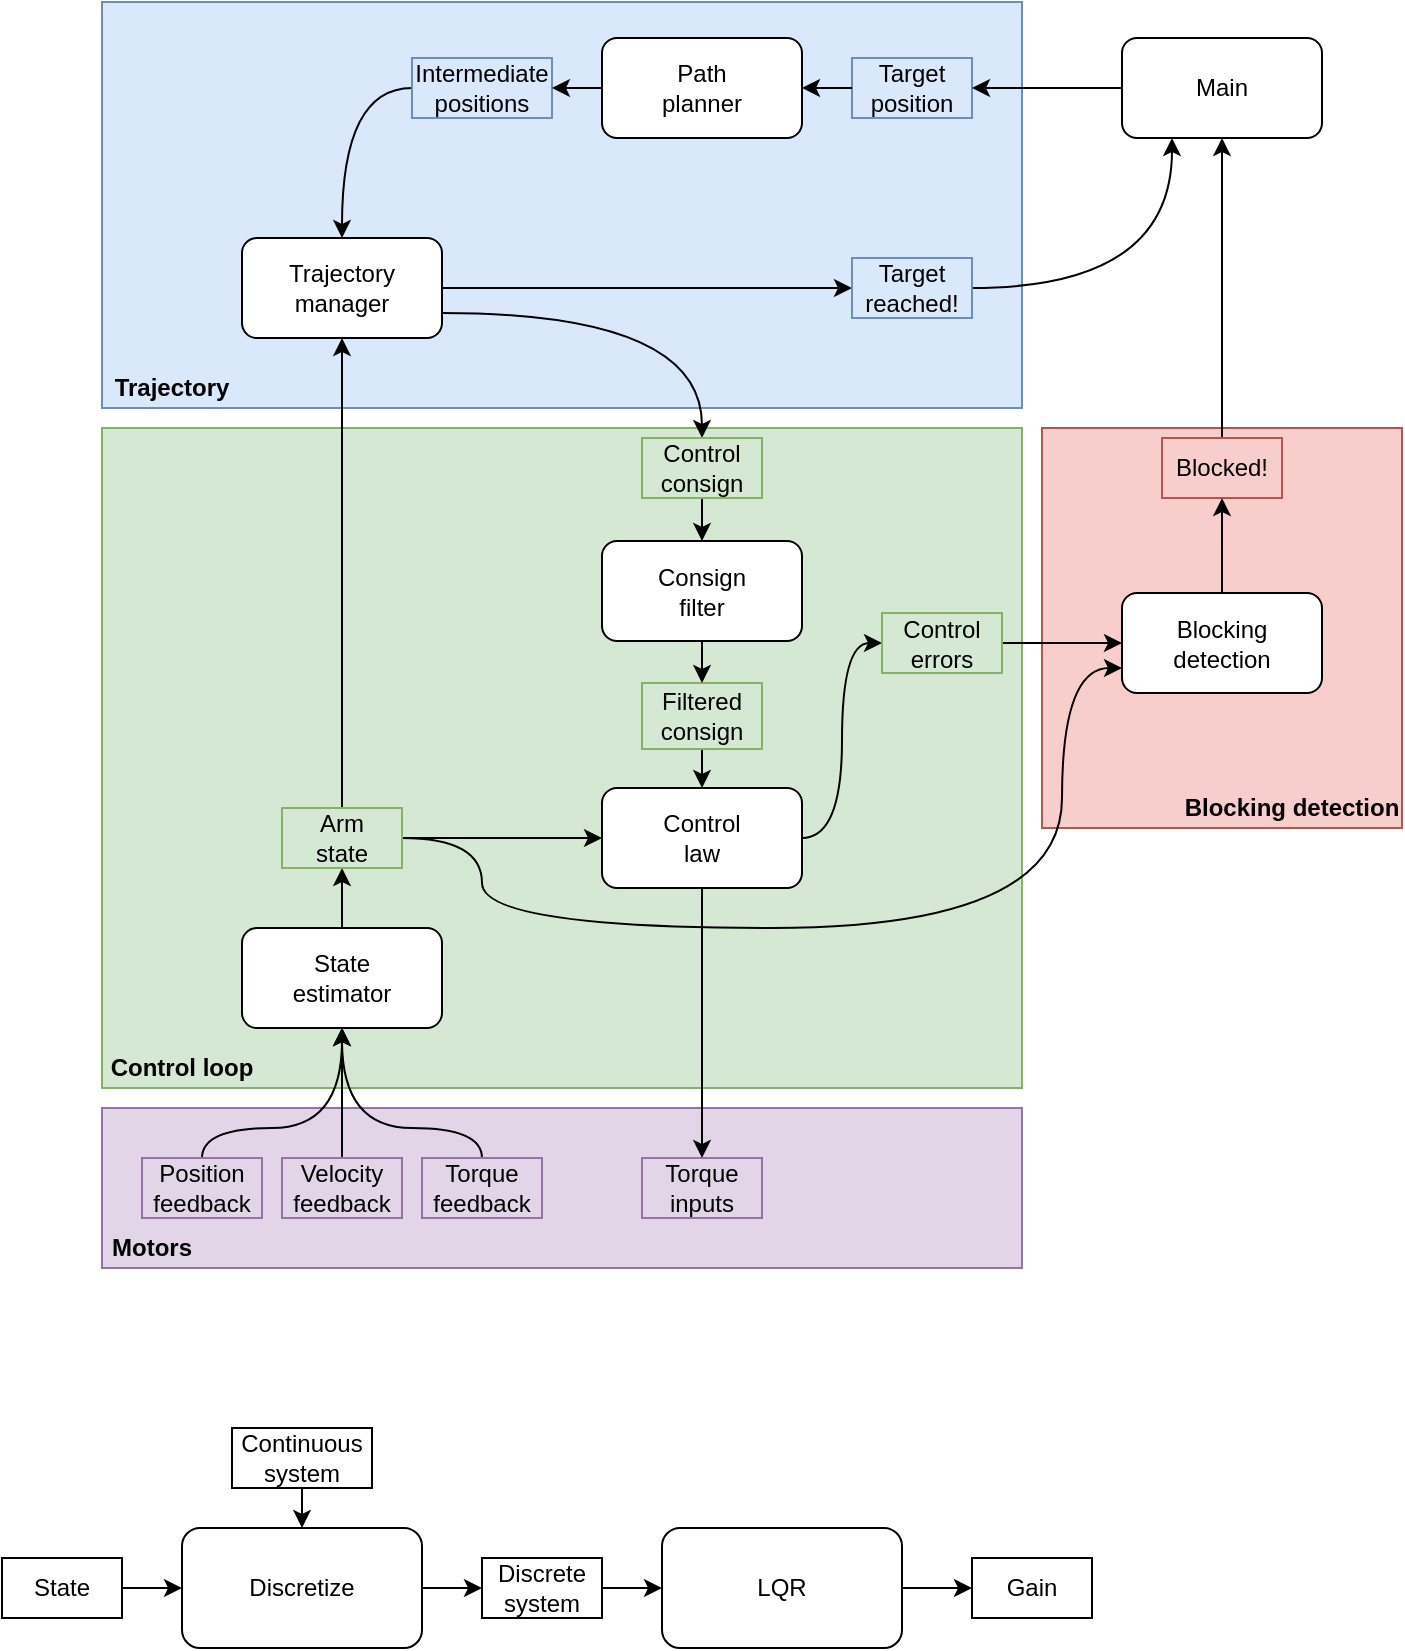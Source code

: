 <mxfile version="10.5.0" type="device"><diagram id="zEwRMh1MylQFH73rybXe" name="Page-1"><mxGraphModel dx="1158" dy="638" grid="1" gridSize="10" guides="1" tooltips="1" connect="1" arrows="1" fold="1" page="1" pageScale="1" pageWidth="850" pageHeight="1100" math="0" shadow="0"><root><mxCell id="0"/><mxCell id="1" parent="0"/><mxCell id="Pegd2KlObLNwAgkAxJRZ-60" value="" style="rounded=0;whiteSpace=wrap;html=1;fillColor=#f8cecc;strokeColor=#b85450;" vertex="1" parent="1"><mxGeometry x="570" y="270" width="180" height="200" as="geometry"/></mxCell><mxCell id="Pegd2KlObLNwAgkAxJRZ-59" value="" style="rounded=0;whiteSpace=wrap;html=1;fillColor=#dae8fc;strokeColor=#6c8ebf;" vertex="1" parent="1"><mxGeometry x="100" y="57" width="460" height="203" as="geometry"/></mxCell><mxCell id="Pegd2KlObLNwAgkAxJRZ-54" value="&lt;div&gt;&lt;br&gt;&lt;/div&gt;&lt;div&gt;&lt;br&gt;&lt;/div&gt;&lt;div&gt;&lt;br&gt;&lt;/div&gt;&lt;div&gt;&lt;br&gt;&lt;/div&gt;&lt;div&gt;&lt;b&gt;&lt;br&gt;&lt;/b&gt;&lt;/div&gt;&lt;div&gt;&lt;b&gt;&lt;br&gt;&lt;/b&gt;&lt;/div&gt;&lt;div&gt;&lt;b&gt;&lt;br&gt;&lt;/b&gt;&lt;/div&gt;&lt;div&gt;&lt;b&gt;&lt;br&gt;&lt;/b&gt;&lt;/div&gt;&lt;div&gt;&lt;b&gt;&lt;br&gt;&lt;/b&gt;&lt;/div&gt;&lt;div&gt;&lt;b&gt;&lt;br&gt;&lt;/b&gt;&lt;/div&gt;&lt;div&gt;&lt;b&gt;&lt;br&gt;&lt;/b&gt;&lt;/div&gt;&lt;div&gt;&lt;b&gt;&lt;br&gt;&lt;/b&gt;&lt;/div&gt;&lt;div&gt;&lt;b&gt;&lt;br&gt;&lt;/b&gt;&lt;/div&gt;&lt;div&gt;&lt;b&gt;&lt;br&gt;&lt;/b&gt;&lt;/div&gt;&lt;div&gt;&lt;b&gt;&lt;br&gt;&lt;/b&gt;&lt;/div&gt;&lt;div&gt;&lt;b&gt;&lt;br&gt;&lt;/b&gt;&lt;/div&gt;&lt;div&gt;&lt;b&gt;&lt;br&gt;&lt;/b&gt;&lt;/div&gt;&lt;div&gt;&lt;b&gt;&lt;br&gt;&lt;/b&gt;&lt;/div&gt;&lt;div&gt;&lt;b&gt;&lt;br&gt;&lt;/b&gt;&lt;/div&gt;&lt;div&gt;&lt;b&gt;&lt;br&gt;&lt;/b&gt;&lt;/div&gt;&lt;div&gt;&lt;b&gt;&lt;br&gt;&lt;/b&gt;&lt;/div&gt;&lt;div&gt;&lt;b&gt;&lt;br&gt;&lt;/b&gt;&lt;/div&gt;&lt;div&gt;&lt;b&gt;&amp;nbsp;&amp;nbsp;&amp;nbsp;&amp;nbsp;&amp;nbsp;&amp;nbsp;&amp;nbsp;&amp;nbsp;&amp;nbsp;&amp;nbsp;&amp;nbsp;&amp;nbsp;&amp;nbsp;&amp;nbsp;&amp;nbsp;&amp;nbsp;&amp;nbsp;&amp;nbsp;&amp;nbsp;&amp;nbsp;&amp;nbsp;&amp;nbsp;&amp;nbsp;&amp;nbsp;&amp;nbsp;&amp;nbsp;&amp;nbsp;&amp;nbsp;&amp;nbsp;&amp;nbsp;&amp;nbsp;&amp;nbsp;&amp;nbsp;&amp;nbsp;&amp;nbsp;&amp;nbsp;&amp;nbsp;&amp;nbsp;&amp;nbsp;&amp;nbsp;&amp;nbsp;&amp;nbsp;&amp;nbsp;&amp;nbsp;&amp;nbsp;&amp;nbsp;&amp;nbsp;&amp;nbsp;&amp;nbsp;&amp;nbsp;&amp;nbsp;&amp;nbsp;&amp;nbsp;&amp;nbsp;&amp;nbsp;&amp;nbsp;&amp;nbsp;&amp;nbsp;&amp;nbsp;&amp;nbsp;&amp;nbsp;&amp;nbsp;&amp;nbsp;&amp;nbsp;&amp;nbsp;&amp;nbsp;&amp;nbsp;&amp;nbsp;&amp;nbsp;&amp;nbsp;&amp;nbsp;&amp;nbsp;&amp;nbsp;&amp;nbsp;&amp;nbsp;&amp;nbsp;&amp;nbsp;&amp;nbsp;&amp;nbsp;&amp;nbsp;&amp;nbsp;&amp;nbsp;&amp;nbsp;&amp;nbsp;&amp;nbsp;&amp;nbsp;&amp;nbsp;&amp;nbsp;&amp;nbsp;&amp;nbsp;&amp;nbsp;&amp;nbsp;&amp;nbsp;&amp;nbsp;&amp;nbsp; &lt;br&gt;&lt;/b&gt;&lt;/div&gt;" style="rounded=0;whiteSpace=wrap;html=1;fillColor=#d5e8d4;strokeColor=#82b366;" vertex="1" parent="1"><mxGeometry x="100" y="270" width="460" height="330" as="geometry"/></mxCell><mxCell id="Pegd2KlObLNwAgkAxJRZ-53" value="&lt;br&gt;&lt;br&gt;&lt;br&gt;&lt;br&gt;" style="rounded=0;whiteSpace=wrap;html=1;fillColor=#e1d5e7;strokeColor=#9673a6;" vertex="1" parent="1"><mxGeometry x="100" y="610" width="460" height="80" as="geometry"/></mxCell><mxCell id="Pegd2KlObLNwAgkAxJRZ-11" style="edgeStyle=orthogonalEdgeStyle;curved=1;rounded=0;orthogonalLoop=1;jettySize=auto;html=1;exitX=0.5;exitY=0;exitDx=0;exitDy=0;entryX=0.5;entryY=1;entryDx=0;entryDy=0;" edge="1" parent="1" source="Pegd2KlObLNwAgkAxJRZ-1" target="Pegd2KlObLNwAgkAxJRZ-36"><mxGeometry relative="1" as="geometry"><mxPoint x="355.138" y="540.276" as="targetPoint"/><Array as="points"><mxPoint x="150" y="620"/><mxPoint x="220" y="620"/></Array></mxGeometry></mxCell><mxCell id="Pegd2KlObLNwAgkAxJRZ-1" value="Position feedback" style="rounded=0;whiteSpace=wrap;html=1;fillColor=#e1d5e7;strokeColor=#9673a6;" vertex="1" parent="1"><mxGeometry x="120" y="635" width="60" height="30" as="geometry"/></mxCell><mxCell id="Pegd2KlObLNwAgkAxJRZ-10" style="edgeStyle=orthogonalEdgeStyle;curved=1;rounded=0;orthogonalLoop=1;jettySize=auto;html=1;exitX=0.5;exitY=0;exitDx=0;exitDy=0;entryX=0.5;entryY=1;entryDx=0;entryDy=0;" edge="1" parent="1" source="Pegd2KlObLNwAgkAxJRZ-2" target="Pegd2KlObLNwAgkAxJRZ-36"><mxGeometry relative="1" as="geometry"><mxPoint x="355.138" y="540.276" as="targetPoint"/><Array as="points"><mxPoint x="220" y="610"/><mxPoint x="220" y="610"/></Array></mxGeometry></mxCell><mxCell id="Pegd2KlObLNwAgkAxJRZ-2" value="Velocity feedback" style="rounded=0;whiteSpace=wrap;html=1;fillColor=#e1d5e7;strokeColor=#9673a6;" vertex="1" parent="1"><mxGeometry x="190" y="635" width="60" height="30" as="geometry"/></mxCell><mxCell id="Pegd2KlObLNwAgkAxJRZ-8" style="edgeStyle=orthogonalEdgeStyle;curved=1;rounded=0;orthogonalLoop=1;jettySize=auto;html=1;exitX=0.5;exitY=0;exitDx=0;exitDy=0;" edge="1" parent="1" source="Pegd2KlObLNwAgkAxJRZ-3" target="Pegd2KlObLNwAgkAxJRZ-36"><mxGeometry relative="1" as="geometry"><mxPoint x="355.138" y="540.276" as="targetPoint"/><Array as="points"><mxPoint x="290" y="620"/><mxPoint x="220" y="620"/></Array></mxGeometry></mxCell><mxCell id="Pegd2KlObLNwAgkAxJRZ-3" value="Torque feedback" style="rounded=0;whiteSpace=wrap;html=1;fillColor=#e1d5e7;strokeColor=#9673a6;" vertex="1" parent="1"><mxGeometry x="260" y="635" width="60" height="30" as="geometry"/></mxCell><mxCell id="Pegd2KlObLNwAgkAxJRZ-5" value="Torque&lt;br&gt;inputs" style="rounded=0;whiteSpace=wrap;html=1;fillColor=#e1d5e7;strokeColor=#9673a6;" vertex="1" parent="1"><mxGeometry x="370" y="635" width="60" height="30" as="geometry"/></mxCell><mxCell id="Pegd2KlObLNwAgkAxJRZ-80" style="edgeStyle=orthogonalEdgeStyle;curved=1;rounded=0;orthogonalLoop=1;jettySize=auto;html=1;exitX=0.5;exitY=1;exitDx=0;exitDy=0;" edge="1" parent="1" source="Pegd2KlObLNwAgkAxJRZ-13" target="Pegd2KlObLNwAgkAxJRZ-5"><mxGeometry relative="1" as="geometry"/></mxCell><mxCell id="Pegd2KlObLNwAgkAxJRZ-92" style="edgeStyle=orthogonalEdgeStyle;curved=1;rounded=0;orthogonalLoop=1;jettySize=auto;html=1;exitX=1;exitY=0.5;exitDx=0;exitDy=0;entryX=0;entryY=0.5;entryDx=0;entryDy=0;" edge="1" parent="1" source="Pegd2KlObLNwAgkAxJRZ-13" target="Pegd2KlObLNwAgkAxJRZ-17"><mxGeometry relative="1" as="geometry"/></mxCell><mxCell id="Pegd2KlObLNwAgkAxJRZ-13" value="Control&lt;br&gt;law" style="rounded=1;whiteSpace=wrap;html=1;" vertex="1" parent="1"><mxGeometry x="350" y="450" width="100" height="50" as="geometry"/></mxCell><mxCell id="Pegd2KlObLNwAgkAxJRZ-31" style="edgeStyle=orthogonalEdgeStyle;curved=1;rounded=0;orthogonalLoop=1;jettySize=auto;html=1;exitX=1;exitY=0.5;exitDx=0;exitDy=0;entryX=0.25;entryY=1;entryDx=0;entryDy=0;" edge="1" parent="1" source="Pegd2KlObLNwAgkAxJRZ-32" target="Pegd2KlObLNwAgkAxJRZ-21"><mxGeometry relative="1" as="geometry"/></mxCell><mxCell id="Pegd2KlObLNwAgkAxJRZ-34" style="edgeStyle=orthogonalEdgeStyle;curved=1;rounded=0;orthogonalLoop=1;jettySize=auto;html=1;exitX=1;exitY=0.5;exitDx=0;exitDy=0;entryX=0;entryY=0.5;entryDx=0;entryDy=0;" edge="1" parent="1" source="Pegd2KlObLNwAgkAxJRZ-14" target="Pegd2KlObLNwAgkAxJRZ-32"><mxGeometry relative="1" as="geometry"/></mxCell><mxCell id="Pegd2KlObLNwAgkAxJRZ-78" style="edgeStyle=orthogonalEdgeStyle;curved=1;rounded=0;orthogonalLoop=1;jettySize=auto;html=1;exitX=1;exitY=0.75;exitDx=0;exitDy=0;entryX=0.5;entryY=0;entryDx=0;entryDy=0;" edge="1" parent="1" source="Pegd2KlObLNwAgkAxJRZ-14" target="Pegd2KlObLNwAgkAxJRZ-35"><mxGeometry relative="1" as="geometry"/></mxCell><mxCell id="Pegd2KlObLNwAgkAxJRZ-14" value="Trajectory&lt;br&gt;manager" style="rounded=1;whiteSpace=wrap;html=1;" vertex="1" parent="1"><mxGeometry x="170" y="175" width="100" height="50" as="geometry"/></mxCell><mxCell id="Pegd2KlObLNwAgkAxJRZ-23" style="edgeStyle=orthogonalEdgeStyle;curved=1;rounded=0;orthogonalLoop=1;jettySize=auto;html=1;exitX=0.5;exitY=0;exitDx=0;exitDy=0;entryX=0.5;entryY=1;entryDx=0;entryDy=0;" edge="1" parent="1" source="Pegd2KlObLNwAgkAxJRZ-24" target="Pegd2KlObLNwAgkAxJRZ-21"><mxGeometry relative="1" as="geometry"/></mxCell><mxCell id="Pegd2KlObLNwAgkAxJRZ-15" value="Blocking&lt;br&gt;detection" style="rounded=1;whiteSpace=wrap;html=1;" vertex="1" parent="1"><mxGeometry x="610" y="352.5" width="100" height="50" as="geometry"/></mxCell><mxCell id="Pegd2KlObLNwAgkAxJRZ-49" style="edgeStyle=orthogonalEdgeStyle;curved=1;rounded=0;orthogonalLoop=1;jettySize=auto;html=1;" edge="1" parent="1" source="Pegd2KlObLNwAgkAxJRZ-17" target="Pegd2KlObLNwAgkAxJRZ-15"><mxGeometry relative="1" as="geometry"/></mxCell><mxCell id="Pegd2KlObLNwAgkAxJRZ-17" value="Control&lt;br&gt;errors" style="rounded=0;whiteSpace=wrap;html=1;fillColor=#d5e8d4;strokeColor=#82b366;" vertex="1" parent="1"><mxGeometry x="490" y="362.5" width="60" height="30" as="geometry"/></mxCell><mxCell id="Pegd2KlObLNwAgkAxJRZ-22" style="edgeStyle=orthogonalEdgeStyle;curved=1;rounded=0;orthogonalLoop=1;jettySize=auto;html=1;exitX=0;exitY=0.5;exitDx=0;exitDy=0;entryX=0.5;entryY=0;entryDx=0;entryDy=0;" edge="1" parent="1" source="Pegd2KlObLNwAgkAxJRZ-57" target="Pegd2KlObLNwAgkAxJRZ-14"><mxGeometry relative="1" as="geometry"><Array as="points"><mxPoint x="220" y="100"/></Array></mxGeometry></mxCell><mxCell id="Pegd2KlObLNwAgkAxJRZ-21" value="Main" style="rounded=1;whiteSpace=wrap;html=1;" vertex="1" parent="1"><mxGeometry x="610" y="75" width="100" height="50" as="geometry"/></mxCell><mxCell id="Pegd2KlObLNwAgkAxJRZ-24" value="Blocked!" style="rounded=0;whiteSpace=wrap;html=1;fillColor=#f8cecc;strokeColor=#b85450;" vertex="1" parent="1"><mxGeometry x="630" y="275" width="60" height="30" as="geometry"/></mxCell><mxCell id="Pegd2KlObLNwAgkAxJRZ-25" style="edgeStyle=orthogonalEdgeStyle;curved=1;rounded=0;orthogonalLoop=1;jettySize=auto;html=1;exitX=0.5;exitY=0;exitDx=0;exitDy=0;entryX=0.5;entryY=1;entryDx=0;entryDy=0;" edge="1" parent="1" source="Pegd2KlObLNwAgkAxJRZ-15" target="Pegd2KlObLNwAgkAxJRZ-24"><mxGeometry relative="1" as="geometry"><mxPoint x="640.31" y="347.172" as="sourcePoint"/><mxPoint x="649.966" y="129.931" as="targetPoint"/></mxGeometry></mxCell><mxCell id="Pegd2KlObLNwAgkAxJRZ-26" value="Target&lt;br&gt;position" style="rounded=0;whiteSpace=wrap;html=1;fillColor=#dae8fc;strokeColor=#6c8ebf;" vertex="1" parent="1"><mxGeometry x="475" y="85" width="60" height="30" as="geometry"/></mxCell><mxCell id="Pegd2KlObLNwAgkAxJRZ-27" style="edgeStyle=orthogonalEdgeStyle;curved=1;rounded=0;orthogonalLoop=1;jettySize=auto;html=1;exitX=0;exitY=0.5;exitDx=0;exitDy=0;" edge="1" parent="1" source="Pegd2KlObLNwAgkAxJRZ-21" target="Pegd2KlObLNwAgkAxJRZ-26"><mxGeometry relative="1" as="geometry"><mxPoint x="589.966" y="100.276" as="sourcePoint"/><mxPoint x="369.966" y="217.5" as="targetPoint"/></mxGeometry></mxCell><mxCell id="Pegd2KlObLNwAgkAxJRZ-32" value="Target&lt;br&gt;reached!" style="rounded=0;whiteSpace=wrap;html=1;fillColor=#dae8fc;strokeColor=#6c8ebf;" vertex="1" parent="1"><mxGeometry x="475" y="185" width="60" height="30" as="geometry"/></mxCell><mxCell id="Pegd2KlObLNwAgkAxJRZ-84" style="edgeStyle=orthogonalEdgeStyle;curved=1;rounded=0;orthogonalLoop=1;jettySize=auto;html=1;exitX=0.5;exitY=1;exitDx=0;exitDy=0;entryX=0.5;entryY=0;entryDx=0;entryDy=0;" edge="1" parent="1" source="Pegd2KlObLNwAgkAxJRZ-35" target="Pegd2KlObLNwAgkAxJRZ-83"><mxGeometry relative="1" as="geometry"/></mxCell><mxCell id="Pegd2KlObLNwAgkAxJRZ-35" value="Control&lt;br&gt;consign" style="rounded=0;whiteSpace=wrap;html=1;fillColor=#d5e8d4;strokeColor=#82b366;" vertex="1" parent="1"><mxGeometry x="370" y="275" width="60" height="30" as="geometry"/></mxCell><mxCell id="Pegd2KlObLNwAgkAxJRZ-61" style="edgeStyle=orthogonalEdgeStyle;curved=1;rounded=0;orthogonalLoop=1;jettySize=auto;html=1;exitX=0.5;exitY=0;exitDx=0;exitDy=0;" edge="1" parent="1" source="Pegd2KlObLNwAgkAxJRZ-36" target="Pegd2KlObLNwAgkAxJRZ-44"><mxGeometry relative="1" as="geometry"/></mxCell><mxCell id="Pegd2KlObLNwAgkAxJRZ-36" value="State&lt;br&gt;estimator" style="rounded=1;whiteSpace=wrap;html=1;" vertex="1" parent="1"><mxGeometry x="170" y="520" width="100" height="50" as="geometry"/></mxCell><mxCell id="Pegd2KlObLNwAgkAxJRZ-52" style="edgeStyle=orthogonalEdgeStyle;curved=1;rounded=0;orthogonalLoop=1;jettySize=auto;html=1;exitX=0.5;exitY=0;exitDx=0;exitDy=0;entryX=0.5;entryY=1;entryDx=0;entryDy=0;" edge="1" parent="1" source="Pegd2KlObLNwAgkAxJRZ-44" target="Pegd2KlObLNwAgkAxJRZ-14"><mxGeometry relative="1" as="geometry"/></mxCell><mxCell id="Pegd2KlObLNwAgkAxJRZ-93" style="edgeStyle=orthogonalEdgeStyle;curved=1;rounded=0;orthogonalLoop=1;jettySize=auto;html=1;exitX=1;exitY=0.5;exitDx=0;exitDy=0;entryX=0;entryY=0.5;entryDx=0;entryDy=0;" edge="1" parent="1" source="Pegd2KlObLNwAgkAxJRZ-44" target="Pegd2KlObLNwAgkAxJRZ-13"><mxGeometry relative="1" as="geometry"/></mxCell><mxCell id="Pegd2KlObLNwAgkAxJRZ-95" style="edgeStyle=orthogonalEdgeStyle;curved=1;rounded=0;orthogonalLoop=1;jettySize=auto;html=1;exitX=1;exitY=0.5;exitDx=0;exitDy=0;entryX=0;entryY=0.75;entryDx=0;entryDy=0;" edge="1" parent="1" source="Pegd2KlObLNwAgkAxJRZ-44" target="Pegd2KlObLNwAgkAxJRZ-15"><mxGeometry relative="1" as="geometry"><Array as="points"><mxPoint x="290" y="475"/><mxPoint x="290" y="520"/><mxPoint x="580" y="520"/><mxPoint x="580" y="390"/></Array></mxGeometry></mxCell><mxCell id="Pegd2KlObLNwAgkAxJRZ-44" value="Arm&lt;br&gt;state" style="rounded=0;whiteSpace=wrap;html=1;fillColor=#d5e8d4;strokeColor=#82b366;" vertex="1" parent="1"><mxGeometry x="190" y="460" width="60" height="30" as="geometry"/></mxCell><mxCell id="Pegd2KlObLNwAgkAxJRZ-55" value="Path&lt;br&gt;planner" style="rounded=1;whiteSpace=wrap;html=1;" vertex="1" parent="1"><mxGeometry x="350" y="75" width="100" height="50" as="geometry"/></mxCell><mxCell id="Pegd2KlObLNwAgkAxJRZ-56" style="edgeStyle=orthogonalEdgeStyle;curved=1;rounded=0;orthogonalLoop=1;jettySize=auto;html=1;exitX=0;exitY=0.5;exitDx=0;exitDy=0;" edge="1" parent="1" source="Pegd2KlObLNwAgkAxJRZ-26" target="Pegd2KlObLNwAgkAxJRZ-55"><mxGeometry relative="1" as="geometry"><mxPoint x="474.793" y="100.276" as="sourcePoint"/><mxPoint x="209.966" y="170" as="targetPoint"/></mxGeometry></mxCell><mxCell id="Pegd2KlObLNwAgkAxJRZ-57" value="Intermediate&lt;br&gt;positions" style="rounded=0;whiteSpace=wrap;html=1;fillColor=#dae8fc;strokeColor=#6c8ebf;" vertex="1" parent="1"><mxGeometry x="255" y="85" width="70" height="30" as="geometry"/></mxCell><mxCell id="Pegd2KlObLNwAgkAxJRZ-58" style="edgeStyle=orthogonalEdgeStyle;curved=1;rounded=0;orthogonalLoop=1;jettySize=auto;html=1;exitX=0;exitY=0.5;exitDx=0;exitDy=0;" edge="1" parent="1" source="Pegd2KlObLNwAgkAxJRZ-55" target="Pegd2KlObLNwAgkAxJRZ-57"><mxGeometry relative="1" as="geometry"><mxPoint x="289.966" y="100.276" as="sourcePoint"/><mxPoint x="209.966" y="170" as="targetPoint"/></mxGeometry></mxCell><mxCell id="Pegd2KlObLNwAgkAxJRZ-63" value="&lt;b&gt;Control loop&lt;/b&gt;" style="text;html=1;strokeColor=none;fillColor=none;align=center;verticalAlign=middle;whiteSpace=wrap;rounded=0;" vertex="1" parent="1"><mxGeometry x="100" y="580" width="80" height="20" as="geometry"/></mxCell><mxCell id="Pegd2KlObLNwAgkAxJRZ-64" value="&lt;b&gt;Motors&lt;/b&gt;" style="text;html=1;strokeColor=none;fillColor=none;align=center;verticalAlign=middle;whiteSpace=wrap;rounded=0;" vertex="1" parent="1"><mxGeometry x="100" y="670" width="50" height="20" as="geometry"/></mxCell><mxCell id="Pegd2KlObLNwAgkAxJRZ-65" value="&lt;b&gt;Trajectory&lt;/b&gt;" style="text;html=1;strokeColor=none;fillColor=none;align=center;verticalAlign=middle;whiteSpace=wrap;rounded=0;" vertex="1" parent="1"><mxGeometry x="100" y="240" width="70" height="20" as="geometry"/></mxCell><mxCell id="Pegd2KlObLNwAgkAxJRZ-66" value="&lt;div&gt;&lt;b&gt;Blocking detection&lt;/b&gt;&lt;/div&gt;" style="text;html=1;strokeColor=none;fillColor=none;align=center;verticalAlign=middle;whiteSpace=wrap;rounded=0;" vertex="1" parent="1"><mxGeometry x="640" y="450" width="110" height="20" as="geometry"/></mxCell><mxCell id="Pegd2KlObLNwAgkAxJRZ-69" style="edgeStyle=orthogonalEdgeStyle;curved=1;rounded=0;orthogonalLoop=1;jettySize=auto;html=1;exitX=1;exitY=0.5;exitDx=0;exitDy=0;entryX=0;entryY=0.5;entryDx=0;entryDy=0;" edge="1" parent="1" source="Pegd2KlObLNwAgkAxJRZ-67" target="Pegd2KlObLNwAgkAxJRZ-68"><mxGeometry relative="1" as="geometry"/></mxCell><mxCell id="Pegd2KlObLNwAgkAxJRZ-67" value="LQR" style="rounded=1;whiteSpace=wrap;html=1;" vertex="1" parent="1"><mxGeometry x="380" y="820" width="120" height="60" as="geometry"/></mxCell><mxCell id="Pegd2KlObLNwAgkAxJRZ-68" value="&lt;div&gt;Gain&lt;/div&gt;" style="rounded=0;whiteSpace=wrap;html=1;" vertex="1" parent="1"><mxGeometry x="535" y="835" width="60" height="30" as="geometry"/></mxCell><mxCell id="Pegd2KlObLNwAgkAxJRZ-71" style="edgeStyle=orthogonalEdgeStyle;curved=1;rounded=0;orthogonalLoop=1;jettySize=auto;html=1;exitX=1;exitY=0.5;exitDx=0;exitDy=0;" edge="1" parent="1" source="Pegd2KlObLNwAgkAxJRZ-70" target="Pegd2KlObLNwAgkAxJRZ-67"><mxGeometry relative="1" as="geometry"/></mxCell><mxCell id="Pegd2KlObLNwAgkAxJRZ-70" value="Discrete&lt;br&gt;system" style="rounded=0;whiteSpace=wrap;html=1;" vertex="1" parent="1"><mxGeometry x="290" y="835" width="60" height="30" as="geometry"/></mxCell><mxCell id="Pegd2KlObLNwAgkAxJRZ-73" style="edgeStyle=orthogonalEdgeStyle;curved=1;rounded=0;orthogonalLoop=1;jettySize=auto;html=1;exitX=1;exitY=0.5;exitDx=0;exitDy=0;entryX=0;entryY=0.5;entryDx=0;entryDy=0;" edge="1" parent="1" source="Pegd2KlObLNwAgkAxJRZ-72" target="Pegd2KlObLNwAgkAxJRZ-70"><mxGeometry relative="1" as="geometry"/></mxCell><mxCell id="Pegd2KlObLNwAgkAxJRZ-72" value="Discretize" style="rounded=1;whiteSpace=wrap;html=1;" vertex="1" parent="1"><mxGeometry x="140" y="820" width="120" height="60" as="geometry"/></mxCell><mxCell id="Pegd2KlObLNwAgkAxJRZ-75" style="edgeStyle=orthogonalEdgeStyle;curved=1;rounded=0;orthogonalLoop=1;jettySize=auto;html=1;exitX=1;exitY=0.5;exitDx=0;exitDy=0;" edge="1" parent="1" source="Pegd2KlObLNwAgkAxJRZ-74" target="Pegd2KlObLNwAgkAxJRZ-72"><mxGeometry relative="1" as="geometry"/></mxCell><mxCell id="Pegd2KlObLNwAgkAxJRZ-74" value="State" style="rounded=0;whiteSpace=wrap;html=1;" vertex="1" parent="1"><mxGeometry x="50" y="835" width="60" height="30" as="geometry"/></mxCell><mxCell id="Pegd2KlObLNwAgkAxJRZ-77" style="edgeStyle=orthogonalEdgeStyle;curved=1;rounded=0;orthogonalLoop=1;jettySize=auto;html=1;exitX=0.5;exitY=1;exitDx=0;exitDy=0;entryX=0.5;entryY=0;entryDx=0;entryDy=0;" edge="1" parent="1" source="Pegd2KlObLNwAgkAxJRZ-76" target="Pegd2KlObLNwAgkAxJRZ-72"><mxGeometry relative="1" as="geometry"/></mxCell><mxCell id="Pegd2KlObLNwAgkAxJRZ-76" value="Continuous&lt;br&gt;system" style="rounded=0;whiteSpace=wrap;html=1;" vertex="1" parent="1"><mxGeometry x="165" y="770" width="70" height="30" as="geometry"/></mxCell><mxCell id="Pegd2KlObLNwAgkAxJRZ-82" style="edgeStyle=orthogonalEdgeStyle;curved=1;rounded=0;orthogonalLoop=1;jettySize=auto;html=1;exitX=0.5;exitY=1;exitDx=0;exitDy=0;entryX=0.5;entryY=0;entryDx=0;entryDy=0;" edge="1" parent="1" source="Pegd2KlObLNwAgkAxJRZ-81" target="Pegd2KlObLNwAgkAxJRZ-13"><mxGeometry relative="1" as="geometry"/></mxCell><mxCell id="Pegd2KlObLNwAgkAxJRZ-81" value="Filtered&lt;br&gt;consign" style="rounded=0;whiteSpace=wrap;html=1;fillColor=#d5e8d4;strokeColor=#82b366;" vertex="1" parent="1"><mxGeometry x="370" y="397.5" width="60" height="33" as="geometry"/></mxCell><mxCell id="Pegd2KlObLNwAgkAxJRZ-85" style="edgeStyle=orthogonalEdgeStyle;curved=1;rounded=0;orthogonalLoop=1;jettySize=auto;html=1;exitX=0.5;exitY=1;exitDx=0;exitDy=0;entryX=0.5;entryY=0;entryDx=0;entryDy=0;" edge="1" parent="1" source="Pegd2KlObLNwAgkAxJRZ-83" target="Pegd2KlObLNwAgkAxJRZ-81"><mxGeometry relative="1" as="geometry"/></mxCell><mxCell id="Pegd2KlObLNwAgkAxJRZ-83" value="Consign&lt;br&gt;filter" style="rounded=1;whiteSpace=wrap;html=1;" vertex="1" parent="1"><mxGeometry x="350" y="326.5" width="100" height="50" as="geometry"/></mxCell></root></mxGraphModel></diagram></mxfile>